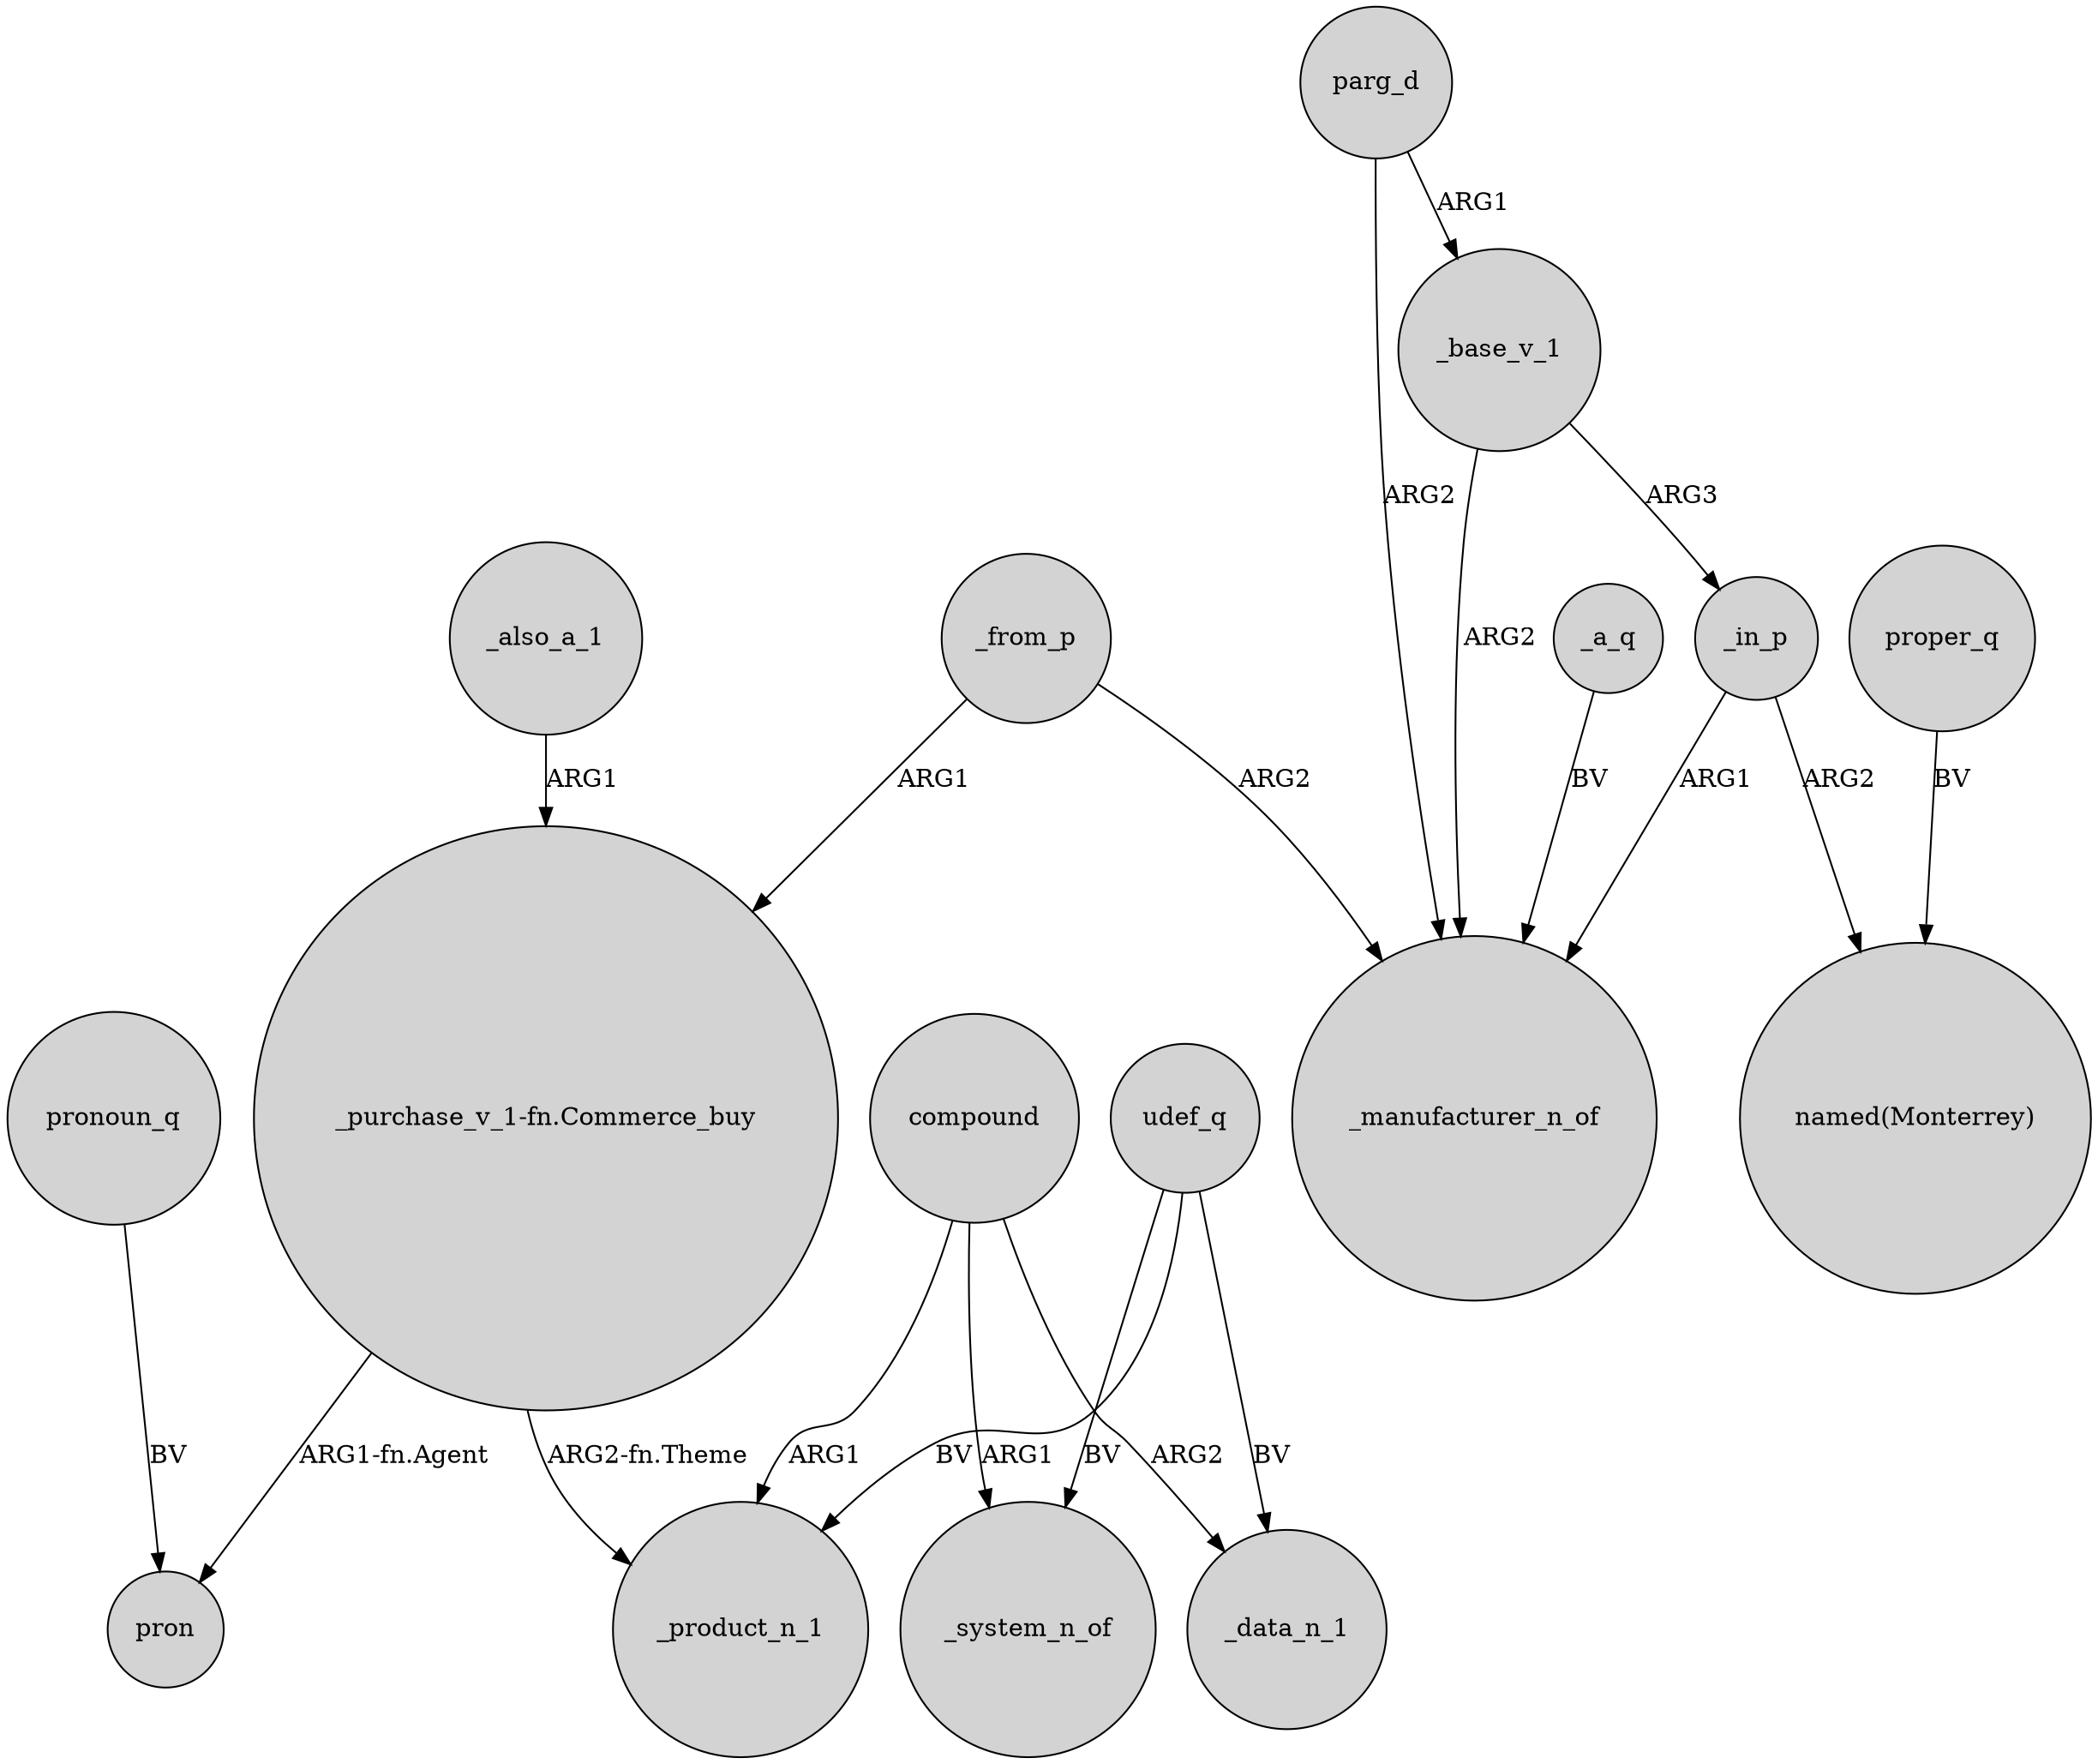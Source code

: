 digraph {
	node [shape=circle style=filled]
	compound -> _product_n_1 [label=ARG1]
	_from_p -> "_purchase_v_1-fn.Commerce_buy" [label=ARG1]
	compound -> _system_n_of [label=ARG1]
	_from_p -> _manufacturer_n_of [label=ARG2]
	udef_q -> _system_n_of [label=BV]
	"_purchase_v_1-fn.Commerce_buy" -> pron [label="ARG1-fn.Agent"]
	pronoun_q -> pron [label=BV]
	parg_d -> _manufacturer_n_of [label=ARG2]
	udef_q -> _data_n_1 [label=BV]
	"_purchase_v_1-fn.Commerce_buy" -> _product_n_1 [label="ARG2-fn.Theme"]
	_also_a_1 -> "_purchase_v_1-fn.Commerce_buy" [label=ARG1]
	_in_p -> "named(Monterrey)" [label=ARG2]
	_base_v_1 -> _in_p [label=ARG3]
	proper_q -> "named(Monterrey)" [label=BV]
	udef_q -> _product_n_1 [label=BV]
	_base_v_1 -> _manufacturer_n_of [label=ARG2]
	parg_d -> _base_v_1 [label=ARG1]
	_in_p -> _manufacturer_n_of [label=ARG1]
	_a_q -> _manufacturer_n_of [label=BV]
	compound -> _data_n_1 [label=ARG2]
}
